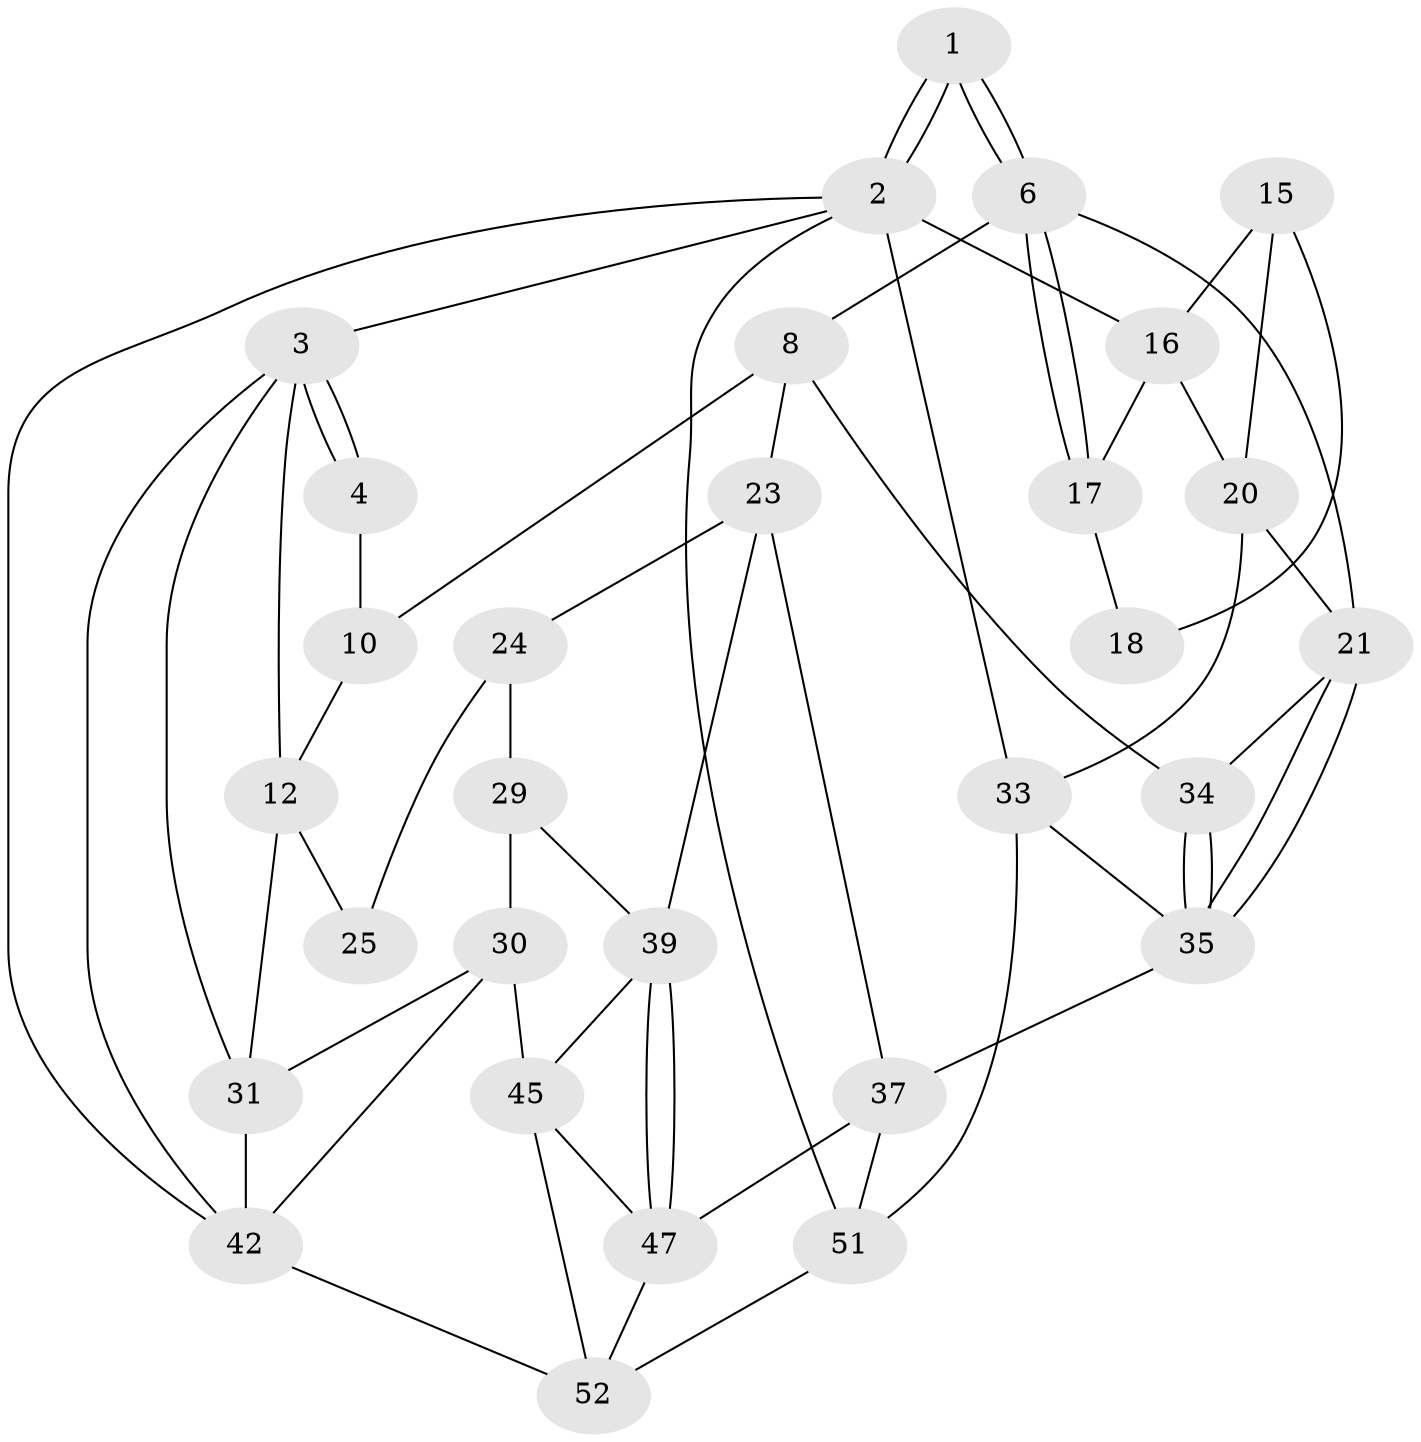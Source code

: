// original degree distribution, {4: 0.25925925925925924, 5: 0.42592592592592593, 3: 0.05555555555555555, 6: 0.25925925925925924}
// Generated by graph-tools (version 1.1) at 2025/42/03/06/25 10:42:26]
// undirected, 30 vertices, 62 edges
graph export_dot {
graph [start="1"]
  node [color=gray90,style=filled];
  1 [pos="+0.6721835779505345+0"];
  2 [pos="+1+0",super="+32"];
  3 [pos="+0+0",super="+14"];
  4 [pos="+0.16644148983214144+0",super="+5"];
  6 [pos="+0.7101182974127985+0.2752286247374463",super="+7"];
  8 [pos="+0.5750319289754777+0.3750797275695893",super="+9"];
  10 [pos="+0.5155721364047893+0.2746919323545685",super="+11"];
  12 [pos="+0.22470310424005271+0.18664994502755902",super="+13"];
  15 [pos="+0.9617599500330675+0.2403745483160411",super="+19"];
  16 [pos="+1+0.029143602938344285",super="+26"];
  17 [pos="+0.7635092973336634+0.2847876258864868"];
  18 [pos="+0.7885442755047163+0.2993570729563087"];
  20 [pos="+0.8870283092487276+0.5128861537300009",super="+27"];
  21 [pos="+0.8559523314553384+0.5198164789791412",super="+22"];
  23 [pos="+0.5036701529939469+0.39013319294689636",super="+38"];
  24 [pos="+0.45339340579588966+0.38230229967206736",super="+28"];
  25 [pos="+0.2633978705862059+0.24169176029891648"];
  29 [pos="+0.24945785829233588+0.5340457042588648"];
  30 [pos="+0.19730237771375356+0.5311006957358511",super="+44"];
  31 [pos="+0.1308333404338422+0.47719751187230053",super="+41"];
  33 [pos="+1+0.9967725860414071",super="+46"];
  34 [pos="+0.6141115374506538+0.4091648169598056"];
  35 [pos="+0.747194714521823+0.5876281805659729",super="+36"];
  37 [pos="+0.6420374665270832+0.6694756725404379",super="+49"];
  39 [pos="+0.351613329436867+0.6260074853824953",super="+40"];
  42 [pos="+0+0.6186998844626591",super="+43"];
  45 [pos="+0.15756722572995274+0.8127830692364323",super="+48"];
  47 [pos="+0.3656777855857237+0.7656923991027906",super="+50"];
  51 [pos="+0.864107494255488+1",super="+54"];
  52 [pos="+0.04588994903192699+1",super="+53"];
  1 -- 2;
  1 -- 2;
  1 -- 6;
  1 -- 6;
  2 -- 3;
  2 -- 16;
  2 -- 33;
  2 -- 51;
  2 -- 42;
  3 -- 4;
  3 -- 4;
  3 -- 31;
  3 -- 12;
  3 -- 42;
  4 -- 10 [weight=2];
  6 -- 17;
  6 -- 17;
  6 -- 8;
  6 -- 21;
  8 -- 34;
  8 -- 10;
  8 -- 23;
  10 -- 12;
  12 -- 25;
  12 -- 31;
  15 -- 16;
  15 -- 18;
  15 -- 20;
  16 -- 17;
  16 -- 20;
  17 -- 18;
  20 -- 21;
  20 -- 33;
  21 -- 35;
  21 -- 35;
  21 -- 34;
  23 -- 24;
  23 -- 39;
  23 -- 37;
  24 -- 25 [weight=2];
  24 -- 29;
  29 -- 30;
  29 -- 39;
  30 -- 31;
  30 -- 42;
  30 -- 45;
  31 -- 42;
  33 -- 35;
  33 -- 51;
  34 -- 35;
  34 -- 35;
  35 -- 37;
  37 -- 51;
  37 -- 47;
  39 -- 47;
  39 -- 47;
  39 -- 45;
  42 -- 52;
  45 -- 52;
  45 -- 47;
  47 -- 52;
  51 -- 52;
}

